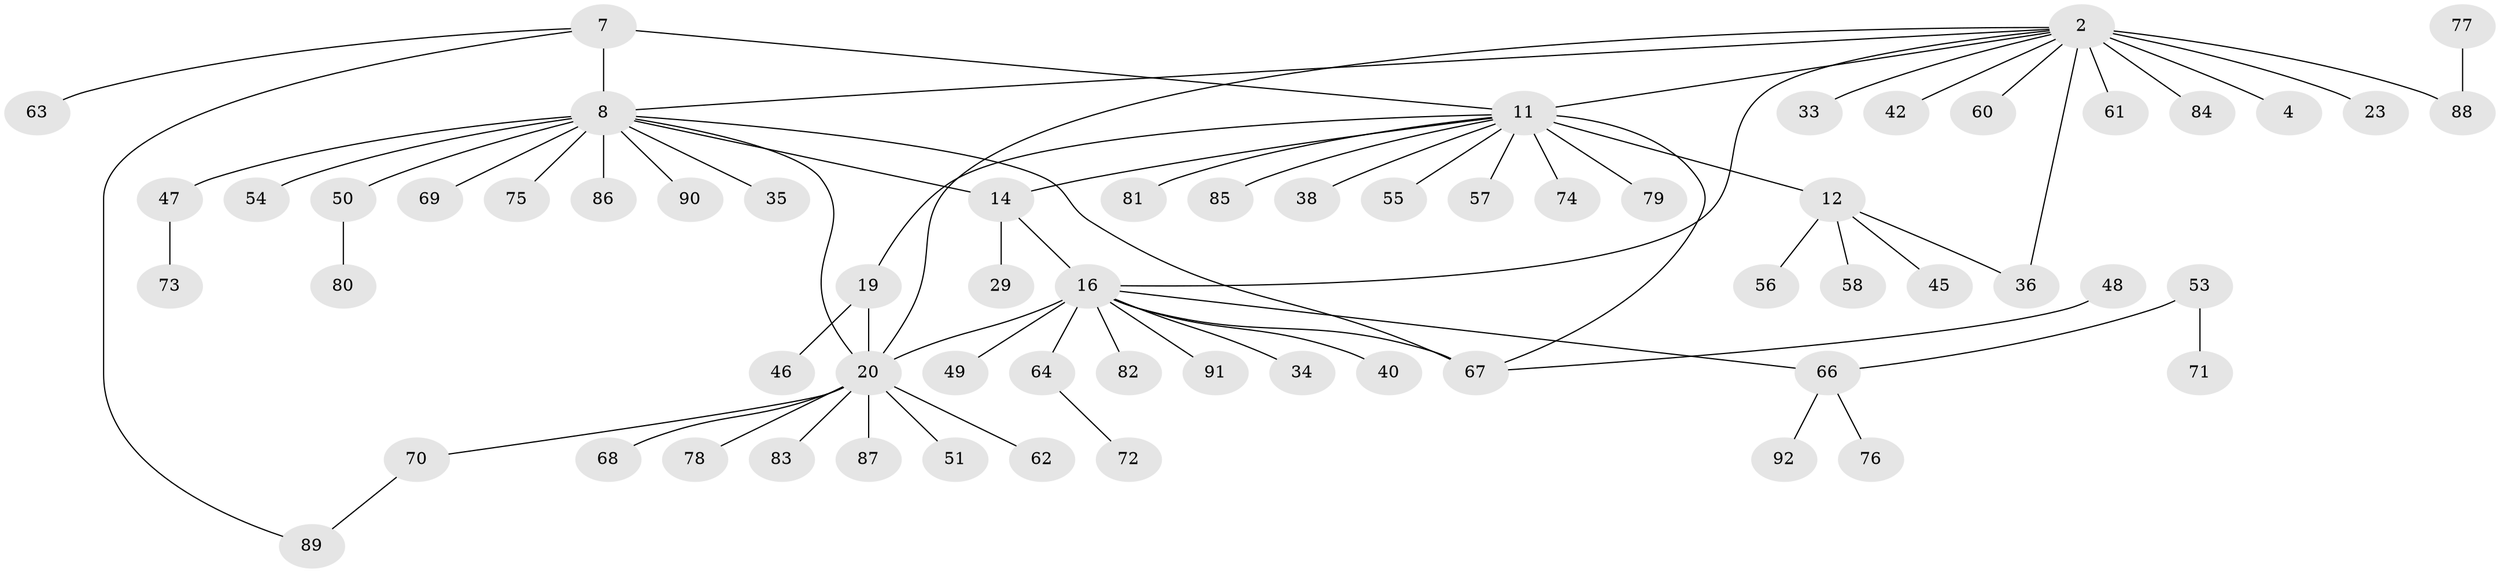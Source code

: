 // original degree distribution, {5: 0.06521739130434782, 13: 0.010869565217391304, 3: 0.07608695652173914, 8: 0.010869565217391304, 4: 0.06521739130434782, 10: 0.021739130434782608, 11: 0.010869565217391304, 7: 0.03260869565217391, 9: 0.010869565217391304, 2: 0.14130434782608695, 1: 0.5543478260869565}
// Generated by graph-tools (version 1.1) at 2025/57/03/04/25 21:57:58]
// undirected, 64 vertices, 73 edges
graph export_dot {
graph [start="1"]
  node [color=gray90,style=filled];
  2 [super="+1"];
  4 [super="+3"];
  7 [super="+5"];
  8 [super="+6"];
  11 [super="+10"];
  12 [super="+9"];
  14 [super="+13"];
  16 [super="+15"];
  19 [super="+18"];
  20 [super="+17"];
  23;
  29;
  33;
  34;
  35;
  36;
  38;
  40;
  42;
  45;
  46;
  47;
  48;
  49;
  50;
  51;
  53;
  54;
  55 [super="+28"];
  56;
  57;
  58;
  60;
  61;
  62;
  63;
  64 [super="+26+30+59"];
  66 [super="+52"];
  67 [super="+65+39"];
  68;
  69;
  70 [super="+43"];
  71;
  72;
  73;
  74;
  75 [super="+25+31"];
  76;
  77;
  78 [super="+22"];
  79;
  80;
  81;
  82;
  83 [super="+41"];
  84;
  85;
  86;
  87 [super="+24"];
  88 [super="+44"];
  89;
  90;
  91;
  92;
  2 -- 4 [weight=4];
  2 -- 8;
  2 -- 20;
  2 -- 23;
  2 -- 33;
  2 -- 36;
  2 -- 42;
  2 -- 60;
  2 -- 61;
  2 -- 84;
  2 -- 16;
  2 -- 11;
  2 -- 88;
  7 -- 8 [weight=4];
  7 -- 63;
  7 -- 89;
  7 -- 11;
  8 -- 35;
  8 -- 47;
  8 -- 50;
  8 -- 69;
  8 -- 86;
  8 -- 20;
  8 -- 54;
  8 -- 90;
  8 -- 14;
  8 -- 67;
  8 -- 75;
  11 -- 12 [weight=4];
  11 -- 57;
  11 -- 19;
  11 -- 38;
  11 -- 74;
  11 -- 14;
  11 -- 79;
  11 -- 81;
  11 -- 85;
  11 -- 67;
  11 -- 55;
  12 -- 36;
  12 -- 58;
  12 -- 56;
  12 -- 45;
  14 -- 16 [weight=4];
  14 -- 29;
  16 -- 34;
  16 -- 49;
  16 -- 82;
  16 -- 20;
  16 -- 40;
  16 -- 91;
  16 -- 64;
  16 -- 66;
  16 -- 67 [weight=2];
  19 -- 20 [weight=4];
  19 -- 46;
  20 -- 51;
  20 -- 68;
  20 -- 62;
  20 -- 78;
  20 -- 87;
  20 -- 83;
  20 -- 70;
  47 -- 73;
  48 -- 67;
  50 -- 80;
  53 -- 71;
  53 -- 66;
  64 -- 72;
  66 -- 76;
  66 -- 92;
  70 -- 89;
  77 -- 88;
}
